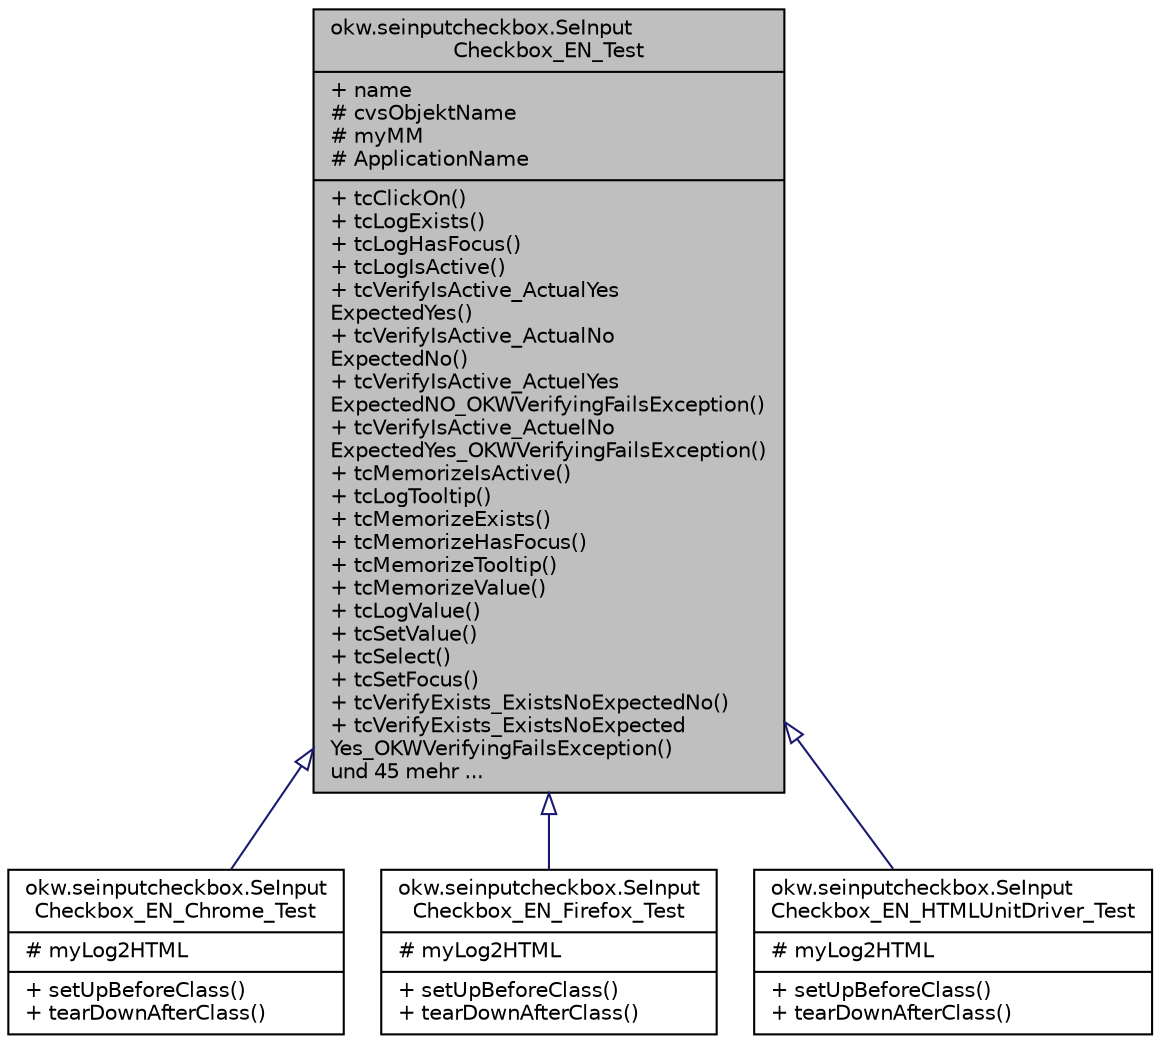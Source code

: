 digraph "okw.seinputcheckbox.SeInputCheckbox_EN_Test"
{
 // INTERACTIVE_SVG=YES
 // LATEX_PDF_SIZE
  edge [fontname="Helvetica",fontsize="10",labelfontname="Helvetica",labelfontsize="10"];
  node [fontname="Helvetica",fontsize="10",shape=record];
  Node0 [label="{okw.seinputcheckbox.SeInput\lCheckbox_EN_Test\n|+ name\l# cvsObjektName\l# myMM\l# ApplicationName\l|+ tcClickOn()\l+ tcLogExists()\l+ tcLogHasFocus()\l+ tcLogIsActive()\l+ tcVerifyIsActive_ActualYes\lExpectedYes()\l+ tcVerifyIsActive_ActualNo\lExpectedNo()\l+ tcVerifyIsActive_ActuelYes\lExpectedNO_OKWVerifyingFailsException()\l+ tcVerifyIsActive_ActuelNo\lExpectedYes_OKWVerifyingFailsException()\l+ tcMemorizeIsActive()\l+ tcLogTooltip()\l+ tcMemorizeExists()\l+ tcMemorizeHasFocus()\l+ tcMemorizeTooltip()\l+ tcMemorizeValue()\l+ tcLogValue()\l+ tcSetValue()\l+ tcSelect()\l+ tcSetFocus()\l+ tcVerifyExists_ExistsNoExpectedNo()\l+ tcVerifyExists_ExistsNoExpected\lYes_OKWVerifyingFailsException()\lund 45 mehr ...\l}",height=0.2,width=0.4,color="black", fillcolor="grey75", style="filled", fontcolor="black",tooltip=" "];
  Node0 -> Node1 [dir="back",color="midnightblue",fontsize="10",style="solid",arrowtail="onormal",fontname="Helvetica"];
  Node1 [label="{okw.seinputcheckbox.SeInput\lCheckbox_EN_Chrome_Test\n|# myLog2HTML\l|+ setUpBeforeClass()\l+ tearDownAfterClass()\l}",height=0.2,width=0.4,color="black", fillcolor="white", style="filled",URL="$classokw_1_1seinputcheckbox_1_1_se_input_checkbox___e_n___chrome___test.html",tooltip=" "];
  Node0 -> Node2 [dir="back",color="midnightblue",fontsize="10",style="solid",arrowtail="onormal",fontname="Helvetica"];
  Node2 [label="{okw.seinputcheckbox.SeInput\lCheckbox_EN_Firefox_Test\n|# myLog2HTML\l|+ setUpBeforeClass()\l+ tearDownAfterClass()\l}",height=0.2,width=0.4,color="black", fillcolor="white", style="filled",URL="$classokw_1_1seinputcheckbox_1_1_se_input_checkbox___e_n___firefox___test.html",tooltip=" "];
  Node0 -> Node3 [dir="back",color="midnightblue",fontsize="10",style="solid",arrowtail="onormal",fontname="Helvetica"];
  Node3 [label="{okw.seinputcheckbox.SeInput\lCheckbox_EN_HTMLUnitDriver_Test\n|# myLog2HTML\l|+ setUpBeforeClass()\l+ tearDownAfterClass()\l}",height=0.2,width=0.4,color="black", fillcolor="white", style="filled",URL="$classokw_1_1seinputcheckbox_1_1_se_input_checkbox___e_n___h_t_m_l_unit_driver___test.html",tooltip=" "];
}
